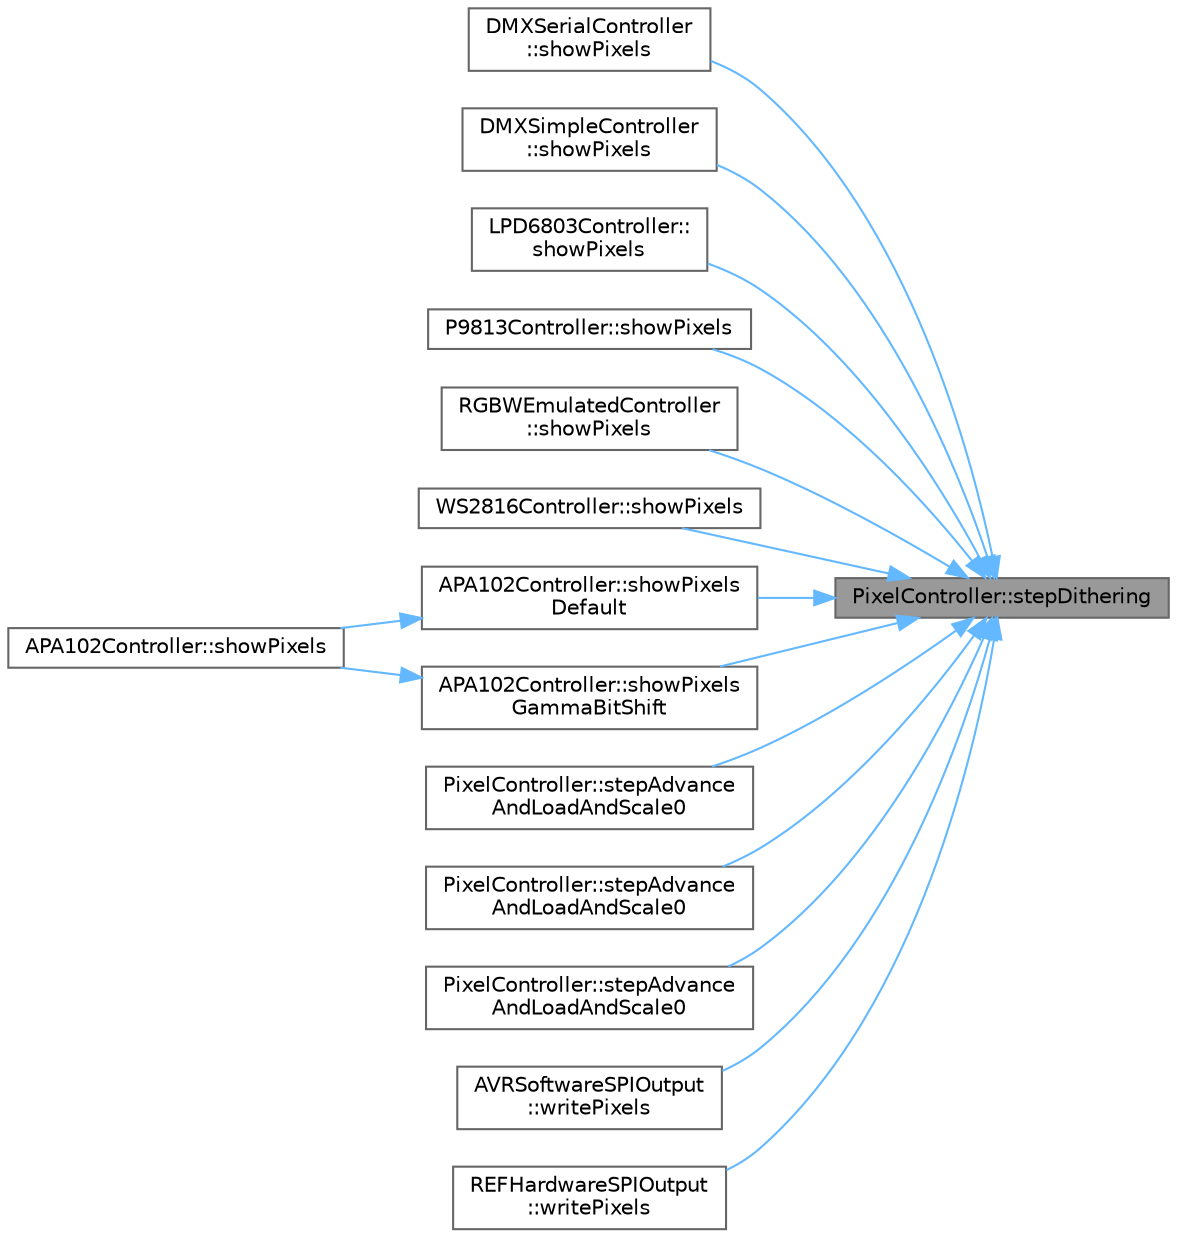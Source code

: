 digraph "PixelController::stepDithering"
{
 // LATEX_PDF_SIZE
  bgcolor="transparent";
  edge [fontname=Helvetica,fontsize=10,labelfontname=Helvetica,labelfontsize=10];
  node [fontname=Helvetica,fontsize=10,shape=box,height=0.2,width=0.4];
  rankdir="RL";
  Node1 [id="Node000001",label="PixelController::stepDithering",height=0.2,width=0.4,color="gray40", fillcolor="grey60", style="filled", fontcolor="black",tooltip="Step the dithering forward."];
  Node1 -> Node2 [id="edge1_Node000001_Node000002",dir="back",color="steelblue1",style="solid",tooltip=" "];
  Node2 [id="Node000002",label="DMXSerialController\l::showPixels",height=0.2,width=0.4,color="grey40", fillcolor="white", style="filled",URL="$d7/d6f/group___clockless_chipsets.html#a861d9beed51cce6441b50398f1eabebf",tooltip="Send the LED data to the strip."];
  Node1 -> Node3 [id="edge2_Node000001_Node000003",dir="back",color="steelblue1",style="solid",tooltip=" "];
  Node3 [id="Node000003",label="DMXSimpleController\l::showPixels",height=0.2,width=0.4,color="grey40", fillcolor="white", style="filled",URL="$d7/d6f/group___clockless_chipsets.html#a6744d598f10ba5d97a57df08c46bafab",tooltip="Send the LED data to the strip."];
  Node1 -> Node4 [id="edge3_Node000001_Node000004",dir="back",color="steelblue1",style="solid",tooltip=" "];
  Node4 [id="Node000004",label="LPD6803Controller::\lshowPixels",height=0.2,width=0.4,color="grey40", fillcolor="white", style="filled",URL="$df/d0d/group___clocked_chipsets.html#a35f42384ada050146e6813f0fc766356",tooltip="Send the LED data to the strip."];
  Node1 -> Node5 [id="edge4_Node000001_Node000005",dir="back",color="steelblue1",style="solid",tooltip=" "];
  Node5 [id="Node000005",label="P9813Controller::showPixels",height=0.2,width=0.4,color="grey40", fillcolor="white", style="filled",URL="$df/d0d/group___clocked_chipsets.html#ab7381f0a1850d006f3449d27838b19c5",tooltip="Send the LED data to the strip."];
  Node1 -> Node6 [id="edge5_Node000001_Node000006",dir="back",color="steelblue1",style="solid",tooltip=" "];
  Node6 [id="Node000006",label="RGBWEmulatedController\l::showPixels",height=0.2,width=0.4,color="grey40", fillcolor="white", style="filled",URL="$d4/d28/group___chipsets.html#aba9a2f023f2950dbcdf3c2482f765350",tooltip="Send the LED data to the strip."];
  Node1 -> Node7 [id="edge6_Node000001_Node000007",dir="back",color="steelblue1",style="solid",tooltip=" "];
  Node7 [id="Node000007",label="WS2816Controller::showPixels",height=0.2,width=0.4,color="grey40", fillcolor="white", style="filled",URL="$d4/d28/group___chipsets.html#a7d9891631bb3b4e35dcbb93180ac8a55",tooltip="Send the LED data to the strip."];
  Node1 -> Node8 [id="edge7_Node000001_Node000008",dir="back",color="steelblue1",style="solid",tooltip=" "];
  Node8 [id="Node000008",label="APA102Controller::showPixels\lDefault",height=0.2,width=0.4,color="grey40", fillcolor="white", style="filled",URL="$df/d0d/group___clocked_chipsets.html#a632117bec47c6b4ba7e3ed1703478a42",tooltip=" "];
  Node8 -> Node9 [id="edge8_Node000008_Node000009",dir="back",color="steelblue1",style="solid",tooltip=" "];
  Node9 [id="Node000009",label="APA102Controller::showPixels",height=0.2,width=0.4,color="grey40", fillcolor="white", style="filled",URL="$df/d0d/group___clocked_chipsets.html#a523f76b88c07e29cba6c40bd0cefe4b3",tooltip="Send the LED data to the strip."];
  Node1 -> Node10 [id="edge9_Node000001_Node000010",dir="back",color="steelblue1",style="solid",tooltip=" "];
  Node10 [id="Node000010",label="APA102Controller::showPixels\lGammaBitShift",height=0.2,width=0.4,color="grey40", fillcolor="white", style="filled",URL="$df/d0d/group___clocked_chipsets.html#a040f761b3d3bb30a9275f96548ec5ef7",tooltip=" "];
  Node10 -> Node9 [id="edge10_Node000010_Node000009",dir="back",color="steelblue1",style="solid",tooltip=" "];
  Node1 -> Node11 [id="edge11_Node000001_Node000011",dir="back",color="steelblue1",style="solid",tooltip=" "];
  Node11 [id="Node000011",label="PixelController::stepAdvance\lAndLoadAndScale0",height=0.2,width=0.4,color="grey40", fillcolor="white", style="filled",URL="$d0/dee/struct_pixel_controller.html#a0b169100513e0e2fe996401a8f653688",tooltip="stepDithering() and advanceAndLoadAndScale0()"];
  Node1 -> Node12 [id="edge12_Node000001_Node000012",dir="back",color="steelblue1",style="solid",tooltip=" "];
  Node12 [id="Node000012",label="PixelController::stepAdvance\lAndLoadAndScale0",height=0.2,width=0.4,color="grey40", fillcolor="white", style="filled",URL="$d0/dee/struct_pixel_controller.html#a1fd9d16856c759d9fe45025464eae1de",tooltip="stepDithering() and advanceAndLoadAndScale0()"];
  Node1 -> Node13 [id="edge13_Node000001_Node000013",dir="back",color="steelblue1",style="solid",tooltip=" "];
  Node13 [id="Node000013",label="PixelController::stepAdvance\lAndLoadAndScale0",height=0.2,width=0.4,color="grey40", fillcolor="white", style="filled",URL="$d0/dee/struct_pixel_controller.html#acb4a76e70b987649e50290f68648e9d6",tooltip="stepDithering() and advanceAndLoadAndScale0()"];
  Node1 -> Node14 [id="edge14_Node000001_Node000014",dir="back",color="steelblue1",style="solid",tooltip=" "];
  Node14 [id="Node000014",label="AVRSoftwareSPIOutput\l::writePixels",height=0.2,width=0.4,color="grey40", fillcolor="white", style="filled",URL="$dc/d57/class_a_v_r_software_s_p_i_output.html#a20772a8fdfa75015731375c36ccb3515",tooltip="Write LED pixel data to the SPI interface."];
  Node1 -> Node15 [id="edge15_Node000001_Node000015",dir="back",color="steelblue1",style="solid",tooltip=" "];
  Node15 [id="Node000015",label="REFHardwareSPIOutput\l::writePixels",height=0.2,width=0.4,color="grey40", fillcolor="white", style="filled",URL="$d6/dd4/class_r_e_f_hardware_s_p_i_output.html#a17c12dc926c86fc42b2f857149c699a1",tooltip="write a block of uint8_ts out in groups of three."];
}
